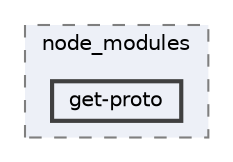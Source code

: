digraph "C:/Users/arisc/OneDrive/Documents/GitHub/FINAL/EcoEats-Project/node_modules/get-proto"
{
 // LATEX_PDF_SIZE
  bgcolor="transparent";
  edge [fontname=Helvetica,fontsize=10,labelfontname=Helvetica,labelfontsize=10];
  node [fontname=Helvetica,fontsize=10,shape=box,height=0.2,width=0.4];
  compound=true
  subgraph clusterdir_5091f2b68170d33f954320199e2fed0a {
    graph [ bgcolor="#edf0f7", pencolor="grey50", label="node_modules", fontname=Helvetica,fontsize=10 style="filled,dashed", URL="dir_5091f2b68170d33f954320199e2fed0a.html",tooltip=""]
  dir_937f307075db9d759b2bed055d81ceb8 [label="get-proto", fillcolor="#edf0f7", color="grey25", style="filled,bold", URL="dir_937f307075db9d759b2bed055d81ceb8.html",tooltip=""];
  }
}
